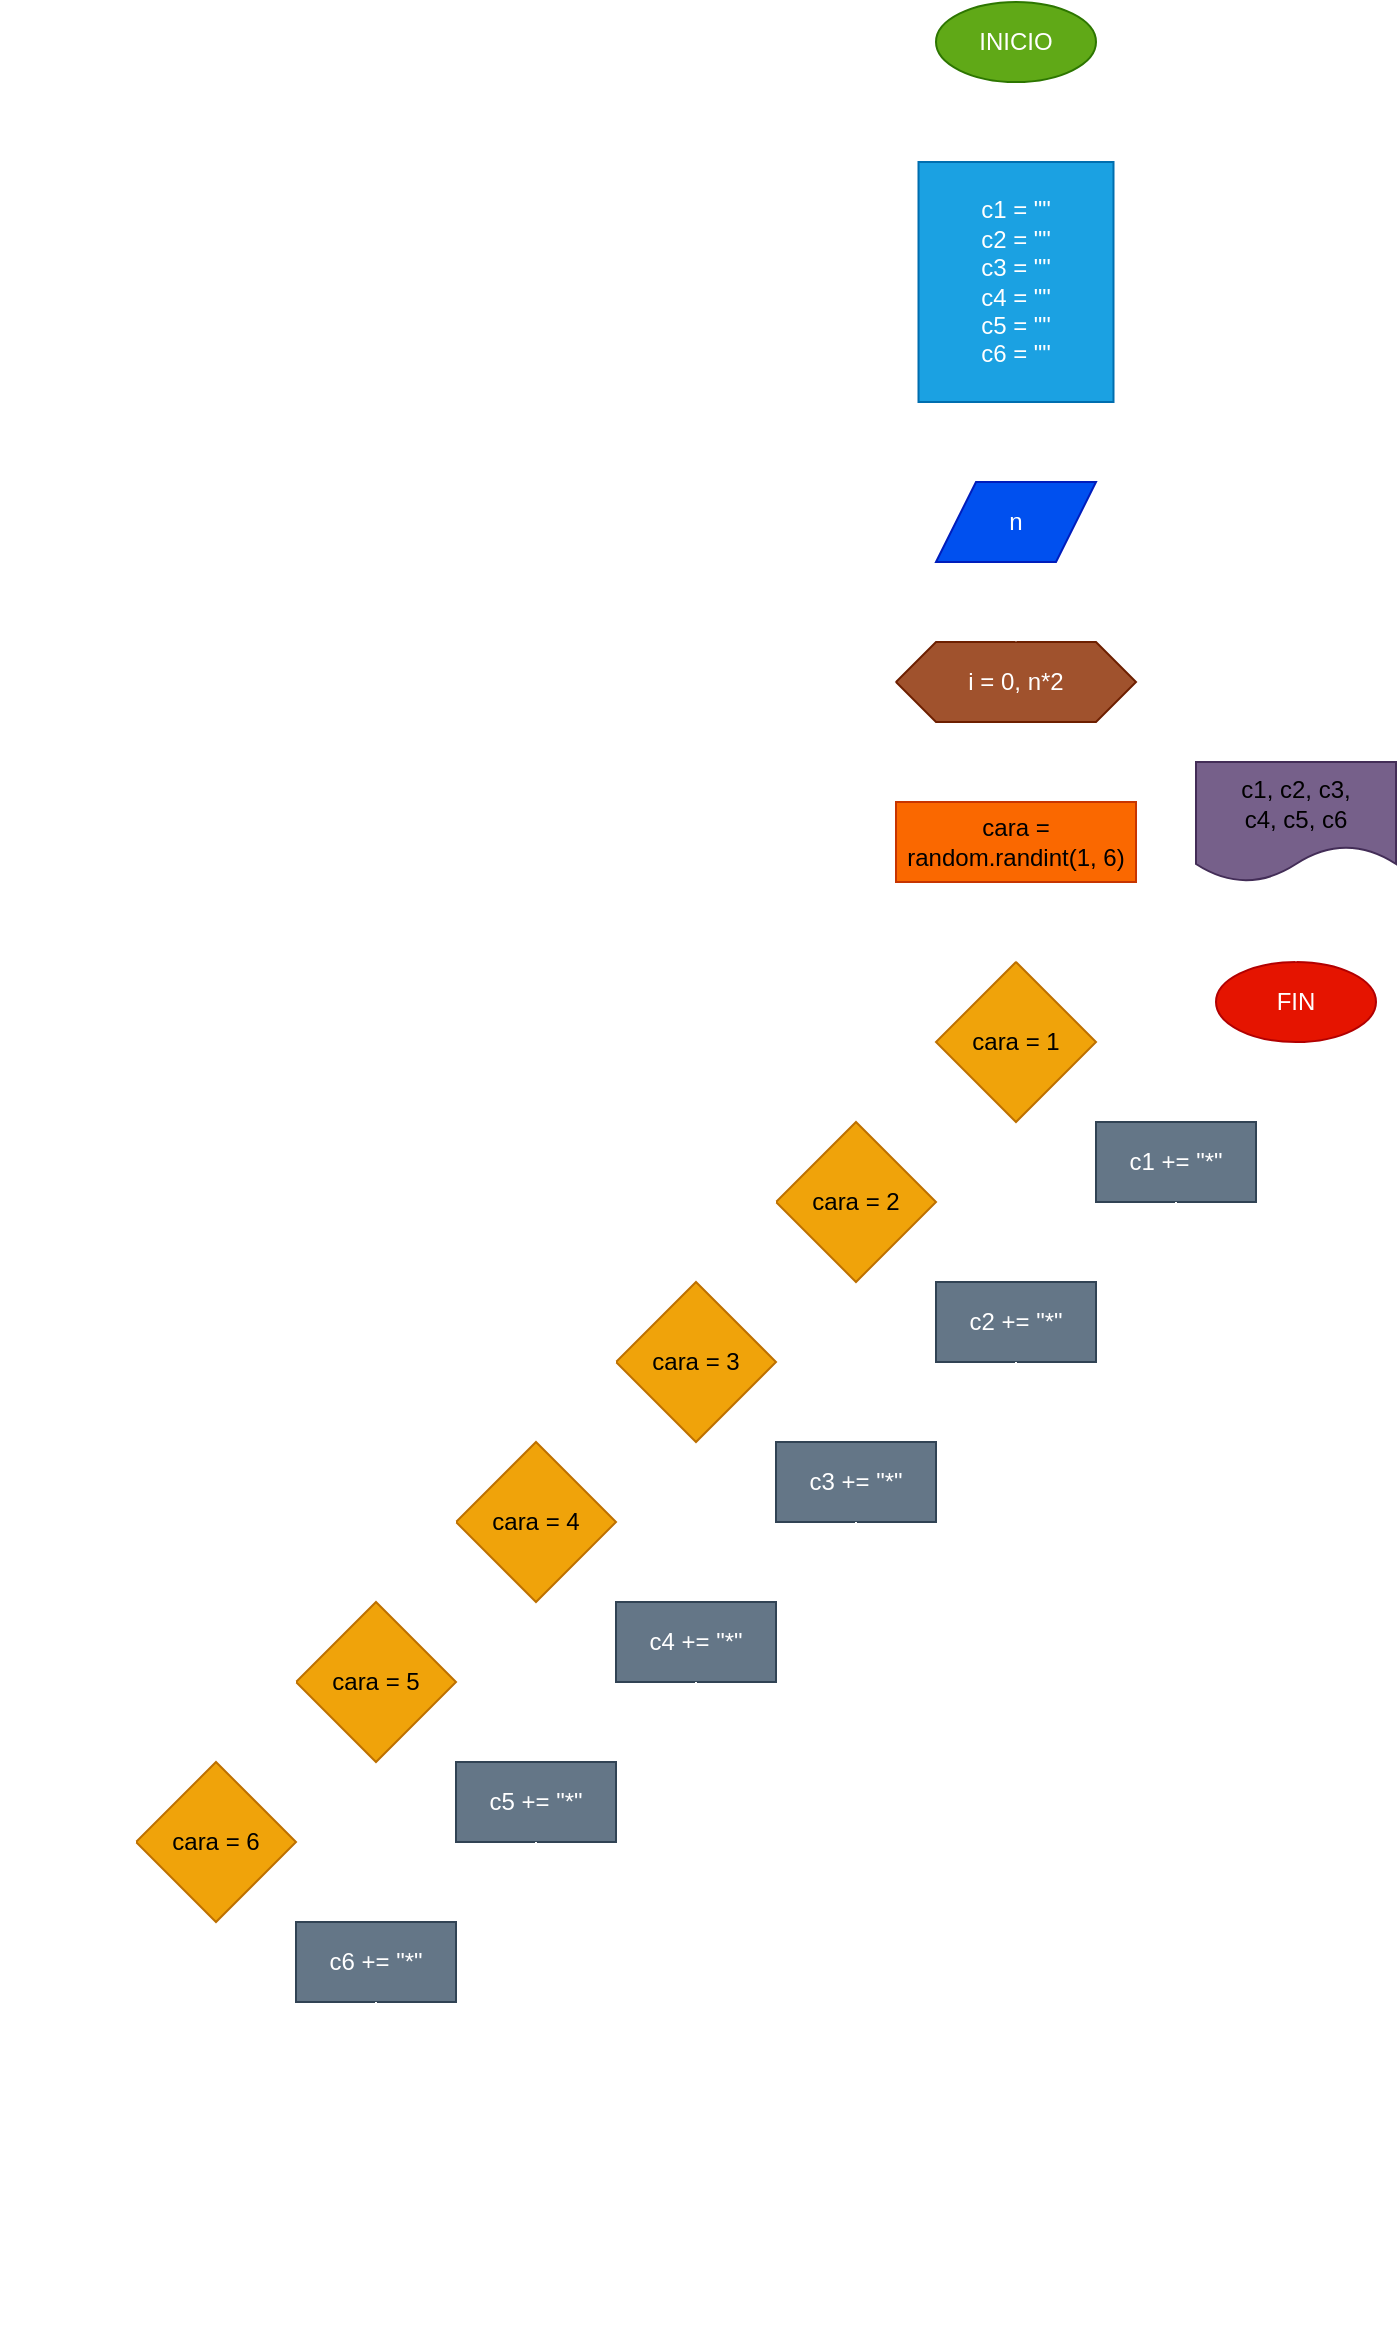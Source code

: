 <mxfile>
    <diagram id="-lzlWdr16KZX-_EAXECG" name="Página-1">
        <mxGraphModel dx="1691" dy="867" grid="1" gridSize="10" guides="1" tooltips="1" connect="1" arrows="1" fold="1" page="1" pageScale="1" pageWidth="827" pageHeight="1169" math="0" shadow="0">
            <root>
                <mxCell id="0"/>
                <mxCell id="1" parent="0"/>
                <mxCell id="12" value="" style="edgeStyle=none;html=1;strokeColor=#FFFFFF;" parent="1" source="2" target="11" edge="1">
                    <mxGeometry relative="1" as="geometry"/>
                </mxCell>
                <mxCell id="2" value="INICIO" style="ellipse;whiteSpace=wrap;html=1;strokeColor=#2D7600;fontColor=#ffffff;fillColor=#60a917;" parent="1" vertex="1">
                    <mxGeometry x="200" y="80" width="80" height="40" as="geometry"/>
                </mxCell>
                <mxCell id="26" style="edgeStyle=orthogonalEdgeStyle;html=1;exitX=1;exitY=0.5;exitDx=0;exitDy=0;entryX=0.5;entryY=0;entryDx=0;entryDy=0;strokeColor=#FFFFFF;" parent="1" source="3" target="17" edge="1">
                    <mxGeometry relative="1" as="geometry"/>
                </mxCell>
                <mxCell id="33" style="edgeStyle=none;html=1;exitX=0.5;exitY=1;exitDx=0;exitDy=0;entryX=0.5;entryY=0;entryDx=0;entryDy=0;strokeColor=#FFFFFF;" parent="1" source="3" target="32" edge="1">
                    <mxGeometry relative="1" as="geometry"/>
                </mxCell>
                <mxCell id="3" value="i = 0, n*2" style="shape=hexagon;perimeter=hexagonPerimeter2;whiteSpace=wrap;html=1;fixedSize=1;strokeColor=#6D1F00;fontColor=#ffffff;fillColor=#a0522d;" parent="1" vertex="1">
                    <mxGeometry x="180" y="400" width="120" height="40" as="geometry"/>
                </mxCell>
                <mxCell id="8" value="FIN" style="ellipse;whiteSpace=wrap;html=1;strokeColor=#B20000;fontColor=#ffffff;fillColor=#e51400;" parent="1" vertex="1">
                    <mxGeometry x="340" y="560" width="80" height="40" as="geometry"/>
                </mxCell>
                <mxCell id="20" value="" style="edgeStyle=none;html=1;strokeColor=#FFFFFF;" parent="1" source="11" target="19" edge="1">
                    <mxGeometry relative="1" as="geometry"/>
                </mxCell>
                <mxCell id="11" value="&lt;div&gt;&lt;span style=&quot;background-color: initial;&quot;&gt;c1 = &quot;&quot;&lt;/span&gt;&lt;br&gt;&lt;/div&gt;&lt;div&gt;c2 = &quot;&quot;&lt;/div&gt;&lt;div&gt;c3 = &quot;&quot;&lt;/div&gt;&lt;div&gt;c4 = &quot;&quot;&lt;/div&gt;&lt;div&gt;c5 = &quot;&quot;&lt;/div&gt;&lt;div&gt;c6 = &quot;&quot;&lt;/div&gt;" style="whiteSpace=wrap;html=1;fillColor=#1ba1e2;strokeColor=#006EAF;fontColor=#ffffff;" parent="1" vertex="1">
                    <mxGeometry x="191.25" y="160" width="97.5" height="120" as="geometry"/>
                </mxCell>
                <mxCell id="18" style="edgeStyle=none;html=1;entryX=0.5;entryY=0;entryDx=0;entryDy=0;strokeColor=#FFFFFF;" parent="1" source="17" target="8" edge="1">
                    <mxGeometry relative="1" as="geometry"/>
                </mxCell>
                <mxCell id="17" value="&lt;font color=&quot;#000000&quot;&gt;c1, c2, c3,&lt;br&gt;c4, c5, c6&lt;br&gt;&lt;/font&gt;" style="shape=document;whiteSpace=wrap;html=1;boundedLbl=1;fillColor=#76608a;strokeColor=#432D57;fontColor=#ffffff;" parent="1" vertex="1">
                    <mxGeometry x="330" y="460" width="100" height="60" as="geometry"/>
                </mxCell>
                <mxCell id="21" style="edgeStyle=none;html=1;exitX=0.5;exitY=1;exitDx=0;exitDy=0;entryX=0.5;entryY=0;entryDx=0;entryDy=0;strokeColor=#FFFFFF;" parent="1" source="19" target="3" edge="1">
                    <mxGeometry relative="1" as="geometry"/>
                </mxCell>
                <mxCell id="19" value="n" style="shape=parallelogram;perimeter=parallelogramPerimeter;whiteSpace=wrap;html=1;fixedSize=1;fillColor=#0050ef;strokeColor=#001DBC;fontColor=#ffffff;" parent="1" vertex="1">
                    <mxGeometry x="200" y="320" width="80" height="40" as="geometry"/>
                </mxCell>
                <mxCell id="27" style="edgeStyle=orthogonalEdgeStyle;html=1;exitX=1;exitY=0.5;exitDx=0;exitDy=0;entryX=0.5;entryY=0;entryDx=0;entryDy=0;strokeColor=#FFFFFF;" parent="1" source="22" target="24" edge="1">
                    <mxGeometry relative="1" as="geometry"/>
                </mxCell>
                <mxCell id="40" style="edgeStyle=orthogonalEdgeStyle;html=1;exitX=0;exitY=0.5;exitDx=0;exitDy=0;entryX=0.5;entryY=0;entryDx=0;entryDy=0;strokeColor=#FFFFFF;" parent="1" source="22" target="36" edge="1">
                    <mxGeometry relative="1" as="geometry"/>
                </mxCell>
                <mxCell id="22" value="cara = 1" style="rhombus;whiteSpace=wrap;html=1;fillColor=#f0a30a;strokeColor=#BD7000;fontColor=#000000;" parent="1" vertex="1">
                    <mxGeometry x="200" y="560" width="80" height="80" as="geometry"/>
                </mxCell>
                <mxCell id="24" value="c1 += &quot;*&quot;" style="whiteSpace=wrap;html=1;fillColor=#647687;strokeColor=#314354;fontColor=#ffffff;" parent="1" vertex="1">
                    <mxGeometry x="280" y="640" width="80" height="40" as="geometry"/>
                </mxCell>
                <mxCell id="34" style="edgeStyle=none;html=1;exitX=0.5;exitY=1;exitDx=0;exitDy=0;entryX=0.5;entryY=0;entryDx=0;entryDy=0;strokeColor=#FFFFFF;" parent="1" source="32" target="22" edge="1">
                    <mxGeometry relative="1" as="geometry">
                        <Array as="points">
                            <mxPoint x="240" y="550"/>
                        </Array>
                    </mxGeometry>
                </mxCell>
                <mxCell id="32" value="cara = random.randint(1, 6)" style="whiteSpace=wrap;html=1;fillColor=#fa6800;strokeColor=#C73500;fontColor=#000000;" parent="1" vertex="1">
                    <mxGeometry x="180" y="480" width="120" height="40" as="geometry"/>
                </mxCell>
                <mxCell id="35" style="edgeStyle=orthogonalEdgeStyle;html=1;exitX=1;exitY=0.5;exitDx=0;exitDy=0;entryX=0.5;entryY=0;entryDx=0;entryDy=0;strokeColor=#FFFFFF;" parent="1" source="36" target="37" edge="1">
                    <mxGeometry relative="1" as="geometry"/>
                </mxCell>
                <mxCell id="36" value="cara = 2" style="rhombus;whiteSpace=wrap;html=1;fillColor=#f0a30a;strokeColor=#BD7000;fontColor=#000000;" parent="1" vertex="1">
                    <mxGeometry x="120" y="640" width="80" height="80" as="geometry"/>
                </mxCell>
                <mxCell id="37" value="c2 += &quot;*&quot;" style="whiteSpace=wrap;html=1;fillColor=#647687;strokeColor=#314354;fontColor=#ffffff;" parent="1" vertex="1">
                    <mxGeometry x="200" y="720" width="80" height="40" as="geometry"/>
                </mxCell>
                <mxCell id="41" style="edgeStyle=orthogonalEdgeStyle;html=1;exitX=0;exitY=0.5;exitDx=0;exitDy=0;strokeColor=#FFFFFF;" parent="1" edge="1">
                    <mxGeometry relative="1" as="geometry">
                        <mxPoint x="120" y="680" as="sourcePoint"/>
                        <mxPoint x="80" y="720" as="targetPoint"/>
                    </mxGeometry>
                </mxCell>
                <mxCell id="66" style="edgeStyle=orthogonalEdgeStyle;html=1;exitX=1;exitY=0.5;exitDx=0;exitDy=0;entryX=0.5;entryY=0;entryDx=0;entryDy=0;strokeColor=#FFFFFF;" parent="1" source="67" target="68" edge="1">
                    <mxGeometry relative="1" as="geometry"/>
                </mxCell>
                <mxCell id="67" value="cara = 3" style="rhombus;whiteSpace=wrap;html=1;fillColor=#f0a30a;strokeColor=#BD7000;fontColor=#000000;" parent="1" vertex="1">
                    <mxGeometry x="40" y="720" width="80" height="80" as="geometry"/>
                </mxCell>
                <mxCell id="68" value="c3 += &quot;*&quot;" style="whiteSpace=wrap;html=1;fillColor=#647687;strokeColor=#314354;fontColor=#ffffff;" parent="1" vertex="1">
                    <mxGeometry x="120" y="800" width="80" height="40" as="geometry"/>
                </mxCell>
                <mxCell id="71" style="edgeStyle=orthogonalEdgeStyle;html=1;exitX=0;exitY=0.5;exitDx=0;exitDy=0;strokeColor=#FFFFFF;" parent="1" edge="1">
                    <mxGeometry relative="1" as="geometry">
                        <mxPoint x="40" y="760" as="sourcePoint"/>
                        <mxPoint y="800" as="targetPoint"/>
                    </mxGeometry>
                </mxCell>
                <mxCell id="72" style="edgeStyle=orthogonalEdgeStyle;html=1;exitX=1;exitY=0.5;exitDx=0;exitDy=0;entryX=0.5;entryY=0;entryDx=0;entryDy=0;strokeColor=#FFFFFF;" parent="1" source="73" target="74" edge="1">
                    <mxGeometry relative="1" as="geometry"/>
                </mxCell>
                <mxCell id="73" value="cara = 4" style="rhombus;whiteSpace=wrap;html=1;fillColor=#f0a30a;strokeColor=#BD7000;fontColor=#000000;" parent="1" vertex="1">
                    <mxGeometry x="-40" y="800" width="80" height="80" as="geometry"/>
                </mxCell>
                <mxCell id="74" value="c4 += &quot;*&quot;" style="whiteSpace=wrap;html=1;fillColor=#647687;strokeColor=#314354;fontColor=#ffffff;" parent="1" vertex="1">
                    <mxGeometry x="40" y="880" width="80" height="40" as="geometry"/>
                </mxCell>
                <mxCell id="77" style="edgeStyle=orthogonalEdgeStyle;html=1;exitX=0;exitY=0.5;exitDx=0;exitDy=0;strokeColor=#FFFFFF;" parent="1" edge="1">
                    <mxGeometry relative="1" as="geometry">
                        <mxPoint x="-40" y="840" as="sourcePoint"/>
                        <mxPoint x="-80" y="880" as="targetPoint"/>
                    </mxGeometry>
                </mxCell>
                <mxCell id="78" style="edgeStyle=orthogonalEdgeStyle;html=1;exitX=1;exitY=0.5;exitDx=0;exitDy=0;entryX=0.5;entryY=0;entryDx=0;entryDy=0;strokeColor=#FFFFFF;" parent="1" source="79" target="80" edge="1">
                    <mxGeometry relative="1" as="geometry"/>
                </mxCell>
                <mxCell id="79" value="cara = 5" style="rhombus;whiteSpace=wrap;html=1;fillColor=#f0a30a;strokeColor=#BD7000;fontColor=#000000;" parent="1" vertex="1">
                    <mxGeometry x="-120" y="880" width="80" height="80" as="geometry"/>
                </mxCell>
                <mxCell id="80" value="c5 += &quot;*&quot;" style="whiteSpace=wrap;html=1;fillColor=#647687;strokeColor=#314354;fontColor=#ffffff;" parent="1" vertex="1">
                    <mxGeometry x="-40" y="960" width="80" height="40" as="geometry"/>
                </mxCell>
                <mxCell id="83" style="edgeStyle=orthogonalEdgeStyle;html=1;exitX=0;exitY=0.5;exitDx=0;exitDy=0;strokeColor=#FFFFFF;" parent="1" edge="1">
                    <mxGeometry relative="1" as="geometry">
                        <mxPoint x="-120" y="920" as="sourcePoint"/>
                        <mxPoint x="-160" y="960" as="targetPoint"/>
                    </mxGeometry>
                </mxCell>
                <mxCell id="84" style="edgeStyle=orthogonalEdgeStyle;html=1;exitX=1;exitY=0.5;exitDx=0;exitDy=0;entryX=0.5;entryY=0;entryDx=0;entryDy=0;strokeColor=#FFFFFF;" parent="1" source="85" target="86" edge="1">
                    <mxGeometry relative="1" as="geometry"/>
                </mxCell>
                <mxCell id="85" value="cara = 6" style="rhombus;whiteSpace=wrap;html=1;fillColor=#f0a30a;strokeColor=#BD7000;fontColor=#000000;" parent="1" vertex="1">
                    <mxGeometry x="-200" y="960" width="80" height="80" as="geometry"/>
                </mxCell>
                <mxCell id="86" value="c6 += &quot;*&quot;" style="whiteSpace=wrap;html=1;fillColor=#647687;strokeColor=#314354;fontColor=#ffffff;" parent="1" vertex="1">
                    <mxGeometry x="-120" y="1040" width="80" height="40" as="geometry"/>
                </mxCell>
                <mxCell id="90" value="" style="endArrow=none;html=1;strokeColor=#FFFFFF;entryX=0.5;entryY=1;entryDx=0;entryDy=0;exitX=0;exitY=0.5;exitDx=0;exitDy=0;" parent="1" source="85" target="86" edge="1">
                    <mxGeometry width="50" height="50" relative="1" as="geometry">
                        <mxPoint x="-130" y="1110" as="sourcePoint"/>
                        <mxPoint x="-80" y="1060" as="targetPoint"/>
                        <Array as="points">
                            <mxPoint x="-240" y="1000"/>
                            <mxPoint x="-240" y="1120"/>
                            <mxPoint x="-80" y="1120"/>
                        </Array>
                    </mxGeometry>
                </mxCell>
                <mxCell id="92" value="" style="endArrow=none;html=1;strokeColor=#FFFFFF;entryX=0.5;entryY=1;entryDx=0;entryDy=0;" parent="1" target="80" edge="1">
                    <mxGeometry width="50" height="50" relative="1" as="geometry">
                        <mxPoint x="-160" y="1120" as="sourcePoint"/>
                        <mxPoint x="20" y="1080" as="targetPoint"/>
                        <Array as="points">
                            <mxPoint x="-160" y="1140"/>
                            <mxPoint y="1140"/>
                        </Array>
                    </mxGeometry>
                </mxCell>
                <mxCell id="93" value="" style="endArrow=none;html=1;strokeColor=#FFFFFF;entryX=0.5;entryY=1;entryDx=0;entryDy=0;" parent="1" target="74" edge="1">
                    <mxGeometry width="50" height="50" relative="1" as="geometry">
                        <mxPoint x="-80" y="1140" as="sourcePoint"/>
                        <mxPoint x="80" y="1020" as="targetPoint"/>
                        <Array as="points">
                            <mxPoint x="-80" y="1160"/>
                            <mxPoint x="80" y="1160"/>
                        </Array>
                    </mxGeometry>
                </mxCell>
                <mxCell id="94" value="" style="endArrow=none;html=1;strokeColor=#FFFFFF;entryX=0.5;entryY=1;entryDx=0;entryDy=0;" parent="1" target="68" edge="1">
                    <mxGeometry width="50" height="50" relative="1" as="geometry">
                        <mxPoint y="1160" as="sourcePoint"/>
                        <mxPoint x="160" y="940" as="targetPoint"/>
                        <Array as="points">
                            <mxPoint y="1180"/>
                            <mxPoint x="160" y="1180"/>
                        </Array>
                    </mxGeometry>
                </mxCell>
                <mxCell id="95" value="" style="endArrow=none;html=1;strokeColor=#FFFFFF;entryX=0.5;entryY=1;entryDx=0;entryDy=0;" parent="1" target="37" edge="1">
                    <mxGeometry width="50" height="50" relative="1" as="geometry">
                        <mxPoint x="80" y="1180" as="sourcePoint"/>
                        <mxPoint x="240" y="860" as="targetPoint"/>
                        <Array as="points">
                            <mxPoint x="80" y="1200"/>
                            <mxPoint x="240" y="1200"/>
                        </Array>
                    </mxGeometry>
                </mxCell>
                <mxCell id="96" value="" style="endArrow=none;html=1;strokeColor=#FFFFFF;entryX=0.5;entryY=1;entryDx=0;entryDy=0;" parent="1" target="24" edge="1">
                    <mxGeometry width="50" height="50" relative="1" as="geometry">
                        <mxPoint x="160" y="1200" as="sourcePoint"/>
                        <mxPoint x="320" y="780" as="targetPoint"/>
                        <Array as="points">
                            <mxPoint x="160" y="1220"/>
                            <mxPoint x="320" y="1220"/>
                        </Array>
                    </mxGeometry>
                </mxCell>
                <mxCell id="97" value="" style="endArrow=none;html=1;strokeColor=#FFFFFF;entryX=0.5;entryY=1;entryDx=0;entryDy=0;exitX=0;exitY=0.5;exitDx=0;exitDy=0;endFill=0;startArrow=classic;startFill=1;" parent="1" source="3" edge="1">
                    <mxGeometry width="50" height="50" relative="1" as="geometry">
                        <mxPoint x="120" y="1140" as="sourcePoint"/>
                        <mxPoint x="240" y="1220" as="targetPoint"/>
                        <Array as="points">
                            <mxPoint x="120" y="420"/>
                            <mxPoint x="-260" y="420"/>
                            <mxPoint x="-260" y="800"/>
                            <mxPoint x="-260" y="1240"/>
                            <mxPoint x="240" y="1240"/>
                        </Array>
                    </mxGeometry>
                </mxCell>
            </root>
        </mxGraphModel>
    </diagram>
</mxfile>